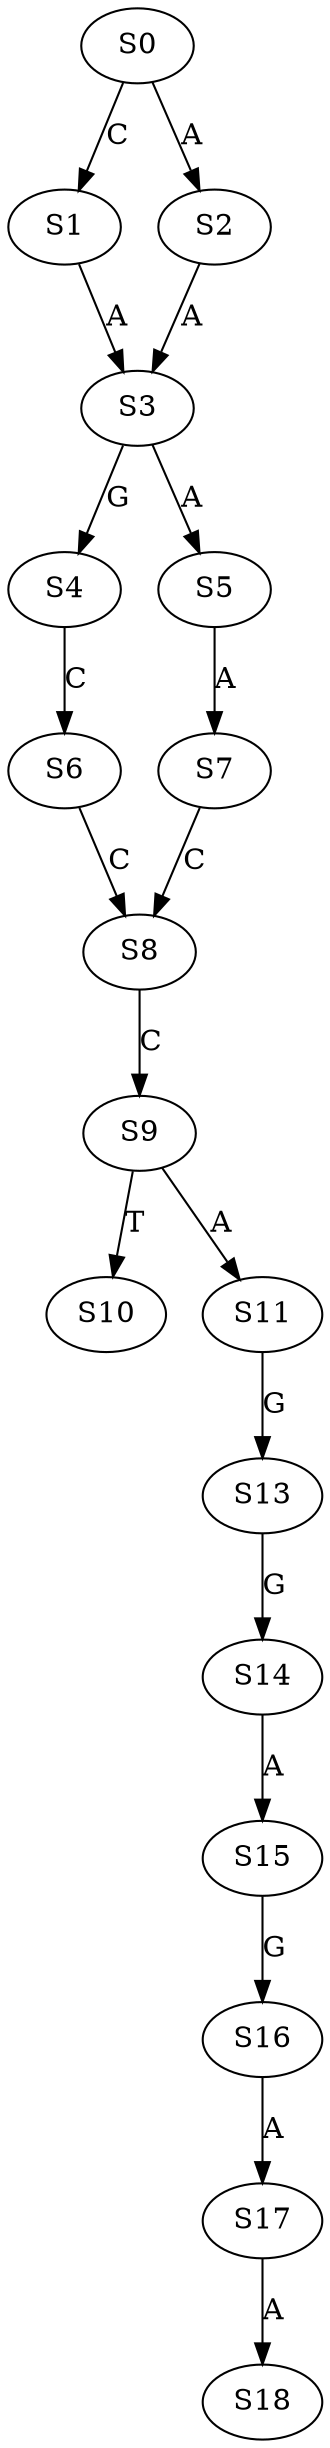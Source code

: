 strict digraph  {
	S0 -> S1 [ label = C ];
	S0 -> S2 [ label = A ];
	S1 -> S3 [ label = A ];
	S2 -> S3 [ label = A ];
	S3 -> S4 [ label = G ];
	S3 -> S5 [ label = A ];
	S4 -> S6 [ label = C ];
	S5 -> S7 [ label = A ];
	S6 -> S8 [ label = C ];
	S7 -> S8 [ label = C ];
	S8 -> S9 [ label = C ];
	S9 -> S10 [ label = T ];
	S9 -> S11 [ label = A ];
	S11 -> S13 [ label = G ];
	S13 -> S14 [ label = G ];
	S14 -> S15 [ label = A ];
	S15 -> S16 [ label = G ];
	S16 -> S17 [ label = A ];
	S17 -> S18 [ label = A ];
}
